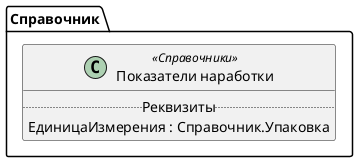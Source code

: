 ﻿@startuml ПоказателиНаработки
'!include templates.wsd
'..\include templates.wsd
class Справочник.ПоказателиНаработки as "Показатели наработки" <<Справочники>>
{
..Реквизиты..
ЕдиницаИзмерения : Справочник.Упаковка
}
@enduml
